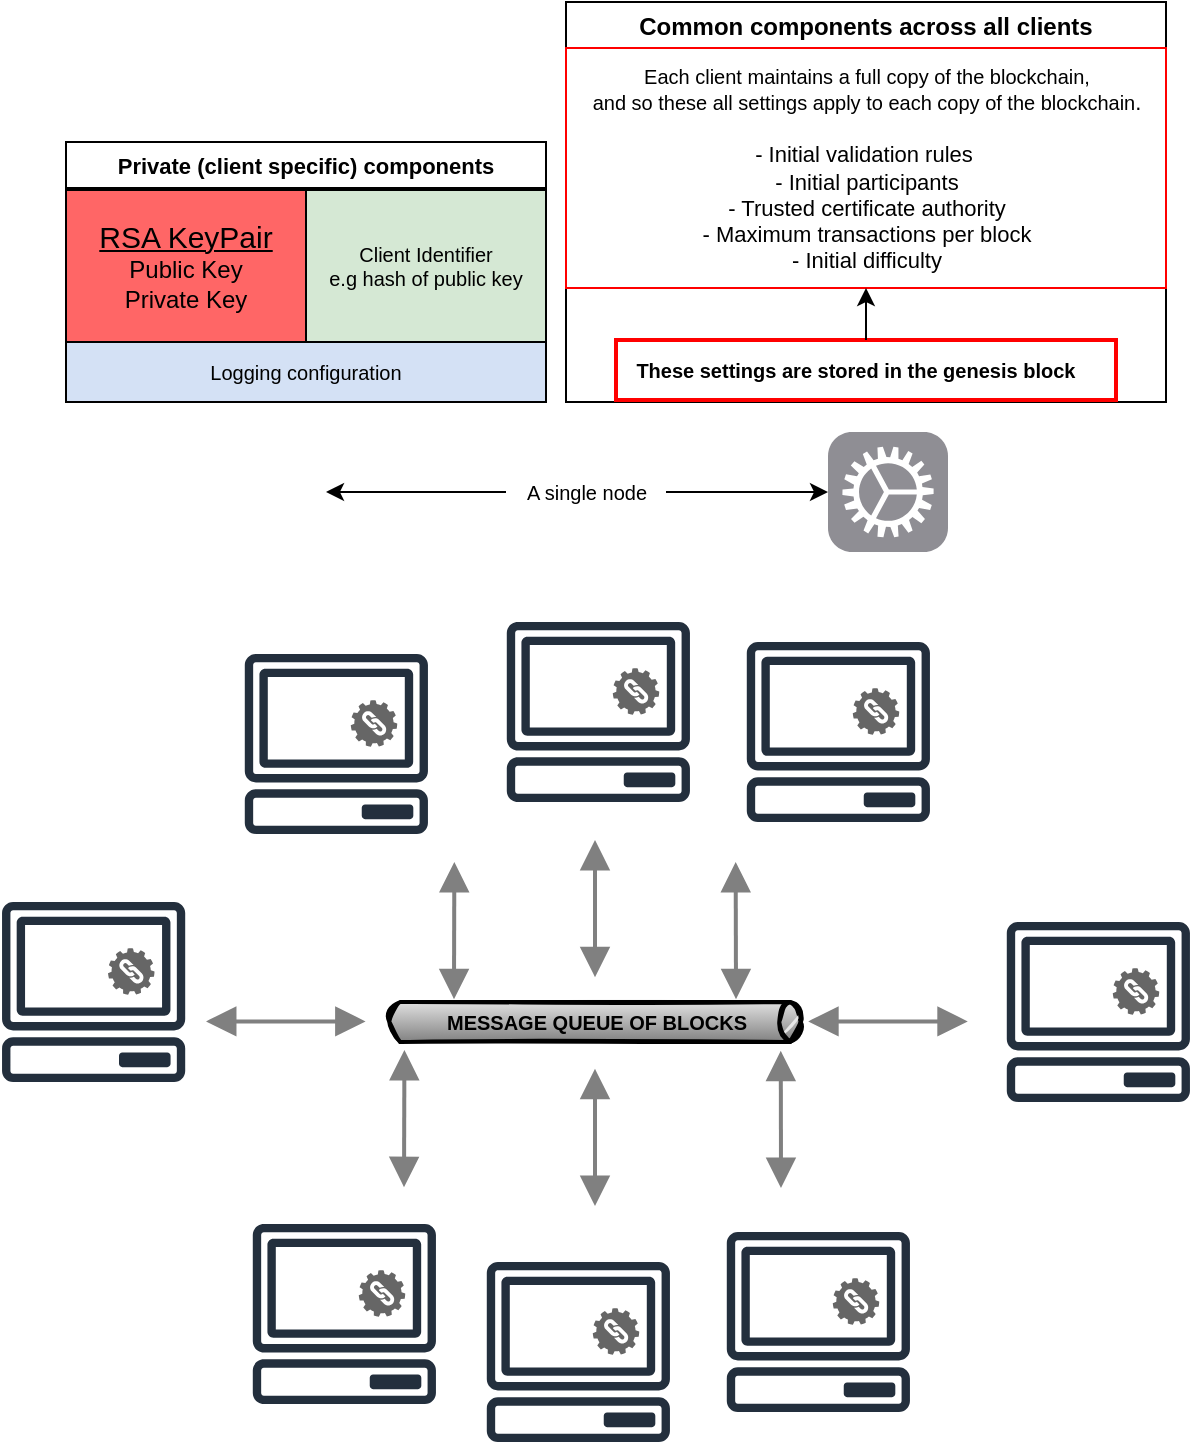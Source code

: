 <mxfile version="20.4.0" type="github" pages="2">
  <diagram id="JA0JSkUV2G3kcNLsSyt6" name="system-architecture">
    <mxGraphModel dx="695" dy="417" grid="1" gridSize="10" guides="1" tooltips="1" connect="1" arrows="1" fold="1" page="1" pageScale="1" pageWidth="827" pageHeight="1169" math="0" shadow="0">
      <root>
        <mxCell id="0" />
        <mxCell id="1" parent="0" />
        <mxCell id="eKoGlDHYbYCB5Y0y22-y-2" value="Private (client specific) components" style="swimlane;fontSize=11;" vertex="1" parent="1">
          <mxGeometry x="140" y="270" width="240" height="130" as="geometry" />
        </mxCell>
        <mxCell id="eKoGlDHYbYCB5Y0y22-y-6" value="&lt;u&gt;&lt;font style=&quot;font-size: 15px;&quot;&gt;RSA KeyPair&lt;/font&gt;&lt;/u&gt;&lt;br&gt;&lt;span style=&quot;background-color: initial;&quot;&gt;Public Key&lt;/span&gt;&lt;br&gt;&lt;span style=&quot;background-color: initial;&quot;&gt;Private Key&lt;/span&gt;" style="rounded=0;whiteSpace=wrap;html=1;labelBackgroundColor=none;fontColor=none;fillColor=#FF6666;" vertex="1" parent="eKoGlDHYbYCB5Y0y22-y-2">
          <mxGeometry y="24" width="120" height="76" as="geometry" />
        </mxCell>
        <mxCell id="eKoGlDHYbYCB5Y0y22-y-8" value="Client Identifier&lt;br&gt;e.g hash of public key" style="rounded=0;whiteSpace=wrap;html=1;labelBackgroundColor=none;fontSize=10;fontColor=none;fillColor=#D5E8D4;" vertex="1" parent="eKoGlDHYbYCB5Y0y22-y-2">
          <mxGeometry x="120" y="24" width="120" height="76" as="geometry" />
        </mxCell>
        <mxCell id="eKoGlDHYbYCB5Y0y22-y-9" value="Logging configuration" style="rounded=0;whiteSpace=wrap;html=1;labelBackgroundColor=none;fontSize=10;fontColor=none;fillColor=#D4E1F5;" vertex="1" parent="eKoGlDHYbYCB5Y0y22-y-2">
          <mxGeometry y="100" width="240" height="30" as="geometry" />
        </mxCell>
        <mxCell id="eKoGlDHYbYCB5Y0y22-y-3" value="Common components across all clients" style="swimlane;" vertex="1" parent="1">
          <mxGeometry x="390" y="200" width="300" height="200" as="geometry" />
        </mxCell>
        <mxCell id="eKoGlDHYbYCB5Y0y22-y-12" value="&lt;font style=&quot;font-size: 10px;&quot;&gt;Each client maintains a full copy of the blockchain,&lt;br&gt;and so these all settings apply to each copy of the blockchain&lt;/font&gt;.&lt;br&gt;&lt;br&gt;- Initial validation rules&amp;nbsp;&lt;br&gt;- Initial participants&lt;br&gt;- Trusted certificate authority&lt;br&gt;- Maximum transactions per block&lt;br&gt;- Initial difficulty" style="text;html=1;align=center;verticalAlign=middle;resizable=0;points=[];autosize=1;strokeColor=#FF0000;fillColor=none;fontSize=11;fontColor=none;" vertex="1" parent="eKoGlDHYbYCB5Y0y22-y-3">
          <mxGeometry y="23" width="300" height="120" as="geometry" />
        </mxCell>
        <mxCell id="eKoGlDHYbYCB5Y0y22-y-14" value="&lt;b&gt;These settings are stored in the genesis block&amp;nbsp; &amp;nbsp;&amp;nbsp;&lt;/b&gt;" style="text;html=1;align=center;verticalAlign=middle;resizable=0;points=[];autosize=1;strokeColor=#FF0000;fillColor=none;fontSize=10;fontColor=none;strokeWidth=2;" vertex="1" parent="eKoGlDHYbYCB5Y0y22-y-3">
          <mxGeometry x="25" y="169" width="250" height="30" as="geometry" />
        </mxCell>
        <mxCell id="eKoGlDHYbYCB5Y0y22-y-18" style="edgeStyle=orthogonalEdgeStyle;rounded=0;orthogonalLoop=1;jettySize=auto;html=1;fontSize=10;fontColor=none;" edge="1" parent="eKoGlDHYbYCB5Y0y22-y-3" source="eKoGlDHYbYCB5Y0y22-y-14" target="eKoGlDHYbYCB5Y0y22-y-12">
          <mxGeometry relative="1" as="geometry">
            <mxPoint x="149" y="150" as="targetPoint" />
          </mxGeometry>
        </mxCell>
        <mxCell id="eKoGlDHYbYCB5Y0y22-y-19" value="" style="shape=image;html=1;verticalAlign=top;verticalLabelPosition=bottom;labelBackgroundColor=#ffffff;imageAspect=0;aspect=fixed;image=https://cdn1.iconfinder.com/data/icons/nuvola2/48x48/actions/kgpg_key2.png;strokeColor=#FF0000;strokeWidth=2;fontSize=10;fontColor=none;fillColor=#D4E1F5;" vertex="1" parent="1">
          <mxGeometry x="200" y="410" width="70" height="70" as="geometry" />
        </mxCell>
        <mxCell id="eKoGlDHYbYCB5Y0y22-y-21" value="" style="html=1;strokeWidth=1;shadow=0;dashed=0;shape=mxgraph.ios7.misc.settings;fillColor=#8F8E94;strokeColor=none;buttonText=;strokeColor2=#222222;fontColor=#222222;fontSize=8;verticalLabelPosition=bottom;verticalAlign=top;align=center;sketch=0;labelBackgroundColor=none;" vertex="1" parent="1">
          <mxGeometry x="521" y="415" width="60" height="60" as="geometry" />
        </mxCell>
        <mxCell id="eKoGlDHYbYCB5Y0y22-y-23" style="edgeStyle=orthogonalEdgeStyle;rounded=0;orthogonalLoop=1;jettySize=auto;html=1;fontSize=10;fontColor=none;" edge="1" parent="1" source="eKoGlDHYbYCB5Y0y22-y-22" target="eKoGlDHYbYCB5Y0y22-y-21">
          <mxGeometry relative="1" as="geometry" />
        </mxCell>
        <mxCell id="eKoGlDHYbYCB5Y0y22-y-24" style="edgeStyle=orthogonalEdgeStyle;rounded=0;orthogonalLoop=1;jettySize=auto;html=1;fontSize=10;fontColor=none;" edge="1" parent="1" source="eKoGlDHYbYCB5Y0y22-y-22" target="eKoGlDHYbYCB5Y0y22-y-19">
          <mxGeometry relative="1" as="geometry" />
        </mxCell>
        <mxCell id="eKoGlDHYbYCB5Y0y22-y-22" value="A single node" style="text;html=1;align=center;verticalAlign=middle;resizable=0;points=[];autosize=1;strokeColor=none;fillColor=none;fontSize=10;fontColor=none;" vertex="1" parent="1">
          <mxGeometry x="360" y="430" width="80" height="30" as="geometry" />
        </mxCell>
        <mxCell id="eKoGlDHYbYCB5Y0y22-y-54" value="" style="group" vertex="1" connectable="0" parent="1">
          <mxGeometry x="107.63" y="650" width="141.37" height="90" as="geometry" />
        </mxCell>
        <mxCell id="UwQpxmhOzIY9Mlk1DZ25-2" value="" style="group" vertex="1" connectable="0" parent="eKoGlDHYbYCB5Y0y22-y-54">
          <mxGeometry width="92.368" height="90" as="geometry" />
        </mxCell>
        <mxCell id="eKoGlDHYbYCB5Y0y22-y-55" value="" style="sketch=0;outlineConnect=0;fontColor=#232F3E;gradientColor=none;fillColor=#232F3D;strokeColor=none;dashed=0;verticalLabelPosition=bottom;verticalAlign=top;align=center;html=1;fontSize=12;fontStyle=0;aspect=fixed;pointerEvents=1;shape=mxgraph.aws4.client;labelBackgroundColor=none;strokeWidth=2;" vertex="1" parent="UwQpxmhOzIY9Mlk1DZ25-2">
          <mxGeometry width="92.368" height="90" as="geometry" />
        </mxCell>
        <mxCell id="eKoGlDHYbYCB5Y0y22-y-56" value="" style="shape=image;html=1;verticalAlign=top;verticalLabelPosition=bottom;labelBackgroundColor=#ffffff;imageAspect=0;aspect=fixed;image=https://cdn1.iconfinder.com/data/icons/nuvola2/48x48/actions/kgpg_key2.png;strokeColor=#FF0000;strokeWidth=2;fontSize=10;fontColor=none;fillColor=#D4E1F5;" vertex="1" parent="UwQpxmhOzIY9Mlk1DZ25-2">
          <mxGeometry x="15.188" y="19.688" width="28.125" height="28.125" as="geometry" />
        </mxCell>
        <mxCell id="UwQpxmhOzIY9Mlk1DZ25-1" value="" style="sketch=0;html=1;aspect=fixed;strokeColor=none;shadow=0;align=center;verticalAlign=top;fillColor=#666666;shape=mxgraph.gcp2.gear_chain;rounded=1;glass=0;labelBackgroundColor=none;strokeWidth=1;fontSize=17;fontColor=#333333;" vertex="1" parent="UwQpxmhOzIY9Mlk1DZ25-2">
          <mxGeometry x="53.37" y="23.13" width="23.25" height="23.25" as="geometry" />
        </mxCell>
        <mxCell id="eKoGlDHYbYCB5Y0y22-y-82" value="" style="group" vertex="1" connectable="0" parent="1">
          <mxGeometry x="299" y="630" width="211" height="160" as="geometry" />
        </mxCell>
        <mxCell id="eKoGlDHYbYCB5Y0y22-y-77" value="&lt;b&gt;&lt;font style=&quot;font-size: 10px;&quot;&gt;MESSAGE QUEUE OF BLOCKS&lt;/font&gt;&lt;/b&gt;" style="strokeWidth=2;strokeColor=#000000;dashed=0;align=center;html=1;fontSize=8;shape=mxgraph.eip.messageChannel;labelBackgroundColor=none;sketch=1;fontColor=none;fillColor=#D4E1F5;" vertex="1" parent="eKoGlDHYbYCB5Y0y22-y-82">
          <mxGeometry y="68.571" width="211" height="22.857" as="geometry" />
        </mxCell>
        <mxCell id="eKoGlDHYbYCB5Y0y22-y-78" value="" style="edgeStyle=elbowEdgeStyle;strokeWidth=2;rounded=0;endArrow=block;startArrow=block;startSize=10;endSize=10;dashed=0;html=1;strokeColor=#808080;fontSize=10;fontColor=none;" edge="1" parent="eKoGlDHYbYCB5Y0y22-y-82">
          <mxGeometry relative="1" as="geometry">
            <mxPoint x="105.5" y="172" as="sourcePoint" />
            <mxPoint x="105.625" y="103.429" as="targetPoint" />
          </mxGeometry>
        </mxCell>
        <mxCell id="eKoGlDHYbYCB5Y0y22-y-79" value="" style="edgeStyle=elbowEdgeStyle;strokeWidth=2;rounded=0;endArrow=block;startArrow=block;startSize=10;endSize=10;dashed=0;html=1;strokeColor=#808080;fontSize=10;fontColor=none;" edge="1" target="eKoGlDHYbYCB5Y0y22-y-77" parent="eKoGlDHYbYCB5Y0y22-y-82">
          <mxGeometry relative="1" as="geometry">
            <mxPoint x="35.167" as="sourcePoint" />
          </mxGeometry>
        </mxCell>
        <mxCell id="eKoGlDHYbYCB5Y0y22-y-80" value="" style="edgeStyle=elbowEdgeStyle;strokeWidth=2;rounded=0;endArrow=block;startArrow=block;startSize=10;endSize=10;dashed=0;html=1;strokeColor=#808080;fontSize=10;fontColor=none;" edge="1" parent="eKoGlDHYbYCB5Y0y22-y-82">
          <mxGeometry relative="1" as="geometry">
            <mxPoint x="105.5" y="-11" as="sourcePoint" />
            <mxPoint x="105.625" y="57.571" as="targetPoint" />
          </mxGeometry>
        </mxCell>
        <mxCell id="eKoGlDHYbYCB5Y0y22-y-81" value="" style="edgeStyle=elbowEdgeStyle;strokeWidth=2;rounded=0;endArrow=block;startArrow=block;startSize=10;endSize=10;dashed=0;html=1;strokeColor=#808080;fontSize=10;fontColor=none;" edge="1" target="eKoGlDHYbYCB5Y0y22-y-77" parent="eKoGlDHYbYCB5Y0y22-y-82">
          <mxGeometry relative="1" as="geometry">
            <mxPoint x="175.833" as="sourcePoint" />
          </mxGeometry>
        </mxCell>
        <mxCell id="eKoGlDHYbYCB5Y0y22-y-84" value="" style="edgeStyle=elbowEdgeStyle;strokeWidth=2;rounded=0;endArrow=block;startArrow=block;startSize=10;endSize=10;dashed=0;html=1;strokeColor=#808080;fontSize=10;fontColor=none;" edge="1" parent="eKoGlDHYbYCB5Y0y22-y-82">
          <mxGeometry relative="1" as="geometry">
            <mxPoint x="198.393" y="94.43" as="sourcePoint" />
            <mxPoint x="198.185" y="163.001" as="targetPoint" />
          </mxGeometry>
        </mxCell>
        <mxCell id="eKoGlDHYbYCB5Y0y22-y-86" value="" style="edgeStyle=elbowEdgeStyle;strokeWidth=2;rounded=0;endArrow=block;startArrow=block;startSize=10;endSize=10;dashed=0;html=1;strokeColor=#808080;fontSize=10;fontColor=none;" edge="1" parent="eKoGlDHYbYCB5Y0y22-y-82">
          <mxGeometry relative="1" as="geometry">
            <mxPoint x="10.213" y="94" as="sourcePoint" />
            <mxPoint x="10.005" y="162.571" as="targetPoint" />
          </mxGeometry>
        </mxCell>
        <mxCell id="eKoGlDHYbYCB5Y0y22-y-87" value="" style="edgeStyle=elbowEdgeStyle;strokeWidth=2;rounded=0;endArrow=block;startArrow=block;startSize=10;endSize=10;dashed=0;html=1;strokeColor=#808080;fontSize=10;fontColor=none;" edge="1" parent="1">
          <mxGeometry relative="1" as="geometry">
            <mxPoint x="511.103" y="709.69" as="sourcePoint" />
            <mxPoint x="590.89" y="709.69" as="targetPoint" />
          </mxGeometry>
        </mxCell>
        <mxCell id="eKoGlDHYbYCB5Y0y22-y-88" value="" style="edgeStyle=elbowEdgeStyle;strokeWidth=2;rounded=0;endArrow=block;startArrow=block;startSize=10;endSize=10;dashed=0;html=1;strokeColor=#808080;fontSize=10;fontColor=none;" edge="1" parent="1">
          <mxGeometry relative="1" as="geometry">
            <mxPoint x="210.003" y="709.69" as="sourcePoint" />
            <mxPoint x="289.79" y="709.69" as="targetPoint" />
          </mxGeometry>
        </mxCell>
        <mxCell id="UwQpxmhOzIY9Mlk1DZ25-3" value="" style="group" vertex="1" connectable="0" parent="1">
          <mxGeometry x="229" y="526" width="92.368" height="90" as="geometry" />
        </mxCell>
        <mxCell id="UwQpxmhOzIY9Mlk1DZ25-4" value="" style="sketch=0;outlineConnect=0;fontColor=#232F3E;gradientColor=none;fillColor=#232F3D;strokeColor=none;dashed=0;verticalLabelPosition=bottom;verticalAlign=top;align=center;html=1;fontSize=12;fontStyle=0;aspect=fixed;pointerEvents=1;shape=mxgraph.aws4.client;labelBackgroundColor=none;strokeWidth=2;" vertex="1" parent="UwQpxmhOzIY9Mlk1DZ25-3">
          <mxGeometry width="92.368" height="90" as="geometry" />
        </mxCell>
        <mxCell id="UwQpxmhOzIY9Mlk1DZ25-5" value="" style="shape=image;html=1;verticalAlign=top;verticalLabelPosition=bottom;labelBackgroundColor=#ffffff;imageAspect=0;aspect=fixed;image=https://cdn1.iconfinder.com/data/icons/nuvola2/48x48/actions/kgpg_key2.png;strokeColor=#FF0000;strokeWidth=2;fontSize=10;fontColor=none;fillColor=#D4E1F5;" vertex="1" parent="UwQpxmhOzIY9Mlk1DZ25-3">
          <mxGeometry x="15.188" y="19.688" width="28.125" height="28.125" as="geometry" />
        </mxCell>
        <mxCell id="UwQpxmhOzIY9Mlk1DZ25-6" value="" style="sketch=0;html=1;aspect=fixed;strokeColor=none;shadow=0;align=center;verticalAlign=top;fillColor=#666666;shape=mxgraph.gcp2.gear_chain;rounded=1;glass=0;labelBackgroundColor=none;strokeWidth=1;fontSize=17;fontColor=#333333;" vertex="1" parent="UwQpxmhOzIY9Mlk1DZ25-3">
          <mxGeometry x="53.37" y="23.13" width="23.25" height="23.25" as="geometry" />
        </mxCell>
        <mxCell id="UwQpxmhOzIY9Mlk1DZ25-8" value="" style="group" vertex="1" connectable="0" parent="1">
          <mxGeometry x="360" y="510" width="92.368" height="90" as="geometry" />
        </mxCell>
        <mxCell id="UwQpxmhOzIY9Mlk1DZ25-9" value="" style="sketch=0;outlineConnect=0;fontColor=#232F3E;gradientColor=none;fillColor=#232F3D;strokeColor=none;dashed=0;verticalLabelPosition=bottom;verticalAlign=top;align=center;html=1;fontSize=12;fontStyle=0;aspect=fixed;pointerEvents=1;shape=mxgraph.aws4.client;labelBackgroundColor=none;strokeWidth=2;" vertex="1" parent="UwQpxmhOzIY9Mlk1DZ25-8">
          <mxGeometry width="92.368" height="90" as="geometry" />
        </mxCell>
        <mxCell id="UwQpxmhOzIY9Mlk1DZ25-10" value="" style="shape=image;html=1;verticalAlign=top;verticalLabelPosition=bottom;labelBackgroundColor=#ffffff;imageAspect=0;aspect=fixed;image=https://cdn1.iconfinder.com/data/icons/nuvola2/48x48/actions/kgpg_key2.png;strokeColor=#FF0000;strokeWidth=2;fontSize=10;fontColor=none;fillColor=#D4E1F5;" vertex="1" parent="UwQpxmhOzIY9Mlk1DZ25-8">
          <mxGeometry x="15.188" y="19.688" width="28.125" height="28.125" as="geometry" />
        </mxCell>
        <mxCell id="UwQpxmhOzIY9Mlk1DZ25-11" value="" style="sketch=0;html=1;aspect=fixed;strokeColor=none;shadow=0;align=center;verticalAlign=top;fillColor=#666666;shape=mxgraph.gcp2.gear_chain;rounded=1;glass=0;labelBackgroundColor=none;strokeWidth=1;fontSize=17;fontColor=#333333;" vertex="1" parent="UwQpxmhOzIY9Mlk1DZ25-8">
          <mxGeometry x="53.37" y="23.13" width="23.25" height="23.25" as="geometry" />
        </mxCell>
        <mxCell id="UwQpxmhOzIY9Mlk1DZ25-12" value="" style="group" vertex="1" connectable="0" parent="1">
          <mxGeometry x="480" y="520" width="92.368" height="90" as="geometry" />
        </mxCell>
        <mxCell id="UwQpxmhOzIY9Mlk1DZ25-13" value="" style="sketch=0;outlineConnect=0;fontColor=#232F3E;gradientColor=none;fillColor=#232F3D;strokeColor=none;dashed=0;verticalLabelPosition=bottom;verticalAlign=top;align=center;html=1;fontSize=12;fontStyle=0;aspect=fixed;pointerEvents=1;shape=mxgraph.aws4.client;labelBackgroundColor=none;strokeWidth=2;" vertex="1" parent="UwQpxmhOzIY9Mlk1DZ25-12">
          <mxGeometry width="92.368" height="90" as="geometry" />
        </mxCell>
        <mxCell id="UwQpxmhOzIY9Mlk1DZ25-14" value="" style="shape=image;html=1;verticalAlign=top;verticalLabelPosition=bottom;labelBackgroundColor=#ffffff;imageAspect=0;aspect=fixed;image=https://cdn1.iconfinder.com/data/icons/nuvola2/48x48/actions/kgpg_key2.png;strokeColor=#FF0000;strokeWidth=2;fontSize=10;fontColor=none;fillColor=#D4E1F5;" vertex="1" parent="UwQpxmhOzIY9Mlk1DZ25-12">
          <mxGeometry x="15.188" y="19.688" width="28.125" height="28.125" as="geometry" />
        </mxCell>
        <mxCell id="UwQpxmhOzIY9Mlk1DZ25-15" value="" style="sketch=0;html=1;aspect=fixed;strokeColor=none;shadow=0;align=center;verticalAlign=top;fillColor=#666666;shape=mxgraph.gcp2.gear_chain;rounded=1;glass=0;labelBackgroundColor=none;strokeWidth=1;fontSize=17;fontColor=#333333;" vertex="1" parent="UwQpxmhOzIY9Mlk1DZ25-12">
          <mxGeometry x="53.37" y="23.13" width="23.25" height="23.25" as="geometry" />
        </mxCell>
        <mxCell id="UwQpxmhOzIY9Mlk1DZ25-16" value="" style="group" vertex="1" connectable="0" parent="1">
          <mxGeometry x="610" y="660" width="92.368" height="90" as="geometry" />
        </mxCell>
        <mxCell id="UwQpxmhOzIY9Mlk1DZ25-17" value="" style="sketch=0;outlineConnect=0;fontColor=#232F3E;gradientColor=none;fillColor=#232F3D;strokeColor=none;dashed=0;verticalLabelPosition=bottom;verticalAlign=top;align=center;html=1;fontSize=12;fontStyle=0;aspect=fixed;pointerEvents=1;shape=mxgraph.aws4.client;labelBackgroundColor=none;strokeWidth=2;" vertex="1" parent="UwQpxmhOzIY9Mlk1DZ25-16">
          <mxGeometry width="92.368" height="90" as="geometry" />
        </mxCell>
        <mxCell id="UwQpxmhOzIY9Mlk1DZ25-18" value="" style="shape=image;html=1;verticalAlign=top;verticalLabelPosition=bottom;labelBackgroundColor=#ffffff;imageAspect=0;aspect=fixed;image=https://cdn1.iconfinder.com/data/icons/nuvola2/48x48/actions/kgpg_key2.png;strokeColor=#FF0000;strokeWidth=2;fontSize=10;fontColor=none;fillColor=#D4E1F5;" vertex="1" parent="UwQpxmhOzIY9Mlk1DZ25-16">
          <mxGeometry x="15.188" y="19.688" width="28.125" height="28.125" as="geometry" />
        </mxCell>
        <mxCell id="UwQpxmhOzIY9Mlk1DZ25-19" value="" style="sketch=0;html=1;aspect=fixed;strokeColor=none;shadow=0;align=center;verticalAlign=top;fillColor=#666666;shape=mxgraph.gcp2.gear_chain;rounded=1;glass=0;labelBackgroundColor=none;strokeWidth=1;fontSize=17;fontColor=#333333;" vertex="1" parent="UwQpxmhOzIY9Mlk1DZ25-16">
          <mxGeometry x="53.37" y="23.13" width="23.25" height="23.25" as="geometry" />
        </mxCell>
        <mxCell id="UwQpxmhOzIY9Mlk1DZ25-20" value="" style="group" vertex="1" connectable="0" parent="1">
          <mxGeometry x="470" y="815" width="92.368" height="90" as="geometry" />
        </mxCell>
        <mxCell id="UwQpxmhOzIY9Mlk1DZ25-21" value="" style="sketch=0;outlineConnect=0;fontColor=#232F3E;gradientColor=none;fillColor=#232F3D;strokeColor=none;dashed=0;verticalLabelPosition=bottom;verticalAlign=top;align=center;html=1;fontSize=12;fontStyle=0;aspect=fixed;pointerEvents=1;shape=mxgraph.aws4.client;labelBackgroundColor=none;strokeWidth=2;" vertex="1" parent="UwQpxmhOzIY9Mlk1DZ25-20">
          <mxGeometry width="92.368" height="90" as="geometry" />
        </mxCell>
        <mxCell id="UwQpxmhOzIY9Mlk1DZ25-22" value="" style="shape=image;html=1;verticalAlign=top;verticalLabelPosition=bottom;labelBackgroundColor=#ffffff;imageAspect=0;aspect=fixed;image=https://cdn1.iconfinder.com/data/icons/nuvola2/48x48/actions/kgpg_key2.png;strokeColor=#FF0000;strokeWidth=2;fontSize=10;fontColor=none;fillColor=#D4E1F5;" vertex="1" parent="UwQpxmhOzIY9Mlk1DZ25-20">
          <mxGeometry x="15.188" y="19.688" width="28.125" height="28.125" as="geometry" />
        </mxCell>
        <mxCell id="UwQpxmhOzIY9Mlk1DZ25-23" value="" style="sketch=0;html=1;aspect=fixed;strokeColor=none;shadow=0;align=center;verticalAlign=top;fillColor=#666666;shape=mxgraph.gcp2.gear_chain;rounded=1;glass=0;labelBackgroundColor=none;strokeWidth=1;fontSize=17;fontColor=#333333;" vertex="1" parent="UwQpxmhOzIY9Mlk1DZ25-20">
          <mxGeometry x="53.37" y="23.13" width="23.25" height="23.25" as="geometry" />
        </mxCell>
        <mxCell id="UwQpxmhOzIY9Mlk1DZ25-24" value="" style="group" vertex="1" connectable="0" parent="1">
          <mxGeometry x="350" y="830" width="92.368" height="90" as="geometry" />
        </mxCell>
        <mxCell id="UwQpxmhOzIY9Mlk1DZ25-25" value="" style="sketch=0;outlineConnect=0;fontColor=#232F3E;gradientColor=none;fillColor=#232F3D;strokeColor=none;dashed=0;verticalLabelPosition=bottom;verticalAlign=top;align=center;html=1;fontSize=12;fontStyle=0;aspect=fixed;pointerEvents=1;shape=mxgraph.aws4.client;labelBackgroundColor=none;strokeWidth=2;" vertex="1" parent="UwQpxmhOzIY9Mlk1DZ25-24">
          <mxGeometry width="92.368" height="90" as="geometry" />
        </mxCell>
        <mxCell id="UwQpxmhOzIY9Mlk1DZ25-26" value="" style="shape=image;html=1;verticalAlign=top;verticalLabelPosition=bottom;labelBackgroundColor=#ffffff;imageAspect=0;aspect=fixed;image=https://cdn1.iconfinder.com/data/icons/nuvola2/48x48/actions/kgpg_key2.png;strokeColor=#FF0000;strokeWidth=2;fontSize=10;fontColor=none;fillColor=#D4E1F5;" vertex="1" parent="UwQpxmhOzIY9Mlk1DZ25-24">
          <mxGeometry x="15.188" y="19.688" width="28.125" height="28.125" as="geometry" />
        </mxCell>
        <mxCell id="UwQpxmhOzIY9Mlk1DZ25-27" value="" style="sketch=0;html=1;aspect=fixed;strokeColor=none;shadow=0;align=center;verticalAlign=top;fillColor=#666666;shape=mxgraph.gcp2.gear_chain;rounded=1;glass=0;labelBackgroundColor=none;strokeWidth=1;fontSize=17;fontColor=#333333;" vertex="1" parent="UwQpxmhOzIY9Mlk1DZ25-24">
          <mxGeometry x="53.37" y="23.13" width="23.25" height="23.25" as="geometry" />
        </mxCell>
        <mxCell id="UwQpxmhOzIY9Mlk1DZ25-28" value="" style="group" vertex="1" connectable="0" parent="1">
          <mxGeometry x="233" y="811" width="92.368" height="90" as="geometry" />
        </mxCell>
        <mxCell id="UwQpxmhOzIY9Mlk1DZ25-29" value="" style="sketch=0;outlineConnect=0;fontColor=#232F3E;gradientColor=none;fillColor=#232F3D;strokeColor=none;dashed=0;verticalLabelPosition=bottom;verticalAlign=top;align=center;html=1;fontSize=12;fontStyle=0;aspect=fixed;pointerEvents=1;shape=mxgraph.aws4.client;labelBackgroundColor=none;strokeWidth=2;" vertex="1" parent="UwQpxmhOzIY9Mlk1DZ25-28">
          <mxGeometry width="92.368" height="90" as="geometry" />
        </mxCell>
        <mxCell id="UwQpxmhOzIY9Mlk1DZ25-30" value="" style="shape=image;html=1;verticalAlign=top;verticalLabelPosition=bottom;labelBackgroundColor=#ffffff;imageAspect=0;aspect=fixed;image=https://cdn1.iconfinder.com/data/icons/nuvola2/48x48/actions/kgpg_key2.png;strokeColor=#FF0000;strokeWidth=2;fontSize=10;fontColor=none;fillColor=#D4E1F5;" vertex="1" parent="UwQpxmhOzIY9Mlk1DZ25-28">
          <mxGeometry x="15.188" y="19.688" width="28.125" height="28.125" as="geometry" />
        </mxCell>
        <mxCell id="UwQpxmhOzIY9Mlk1DZ25-31" value="" style="sketch=0;html=1;aspect=fixed;strokeColor=none;shadow=0;align=center;verticalAlign=top;fillColor=#666666;shape=mxgraph.gcp2.gear_chain;rounded=1;glass=0;labelBackgroundColor=none;strokeWidth=1;fontSize=17;fontColor=#333333;" vertex="1" parent="UwQpxmhOzIY9Mlk1DZ25-28">
          <mxGeometry x="53.37" y="23.13" width="23.25" height="23.25" as="geometry" />
        </mxCell>
      </root>
    </mxGraphModel>
  </diagram>
  <diagram id="CbjKC5ha4FZ0nS3qWOQn" name="blockchain">
    <mxGraphModel dx="1042" dy="-544" grid="1" gridSize="10" guides="1" tooltips="1" connect="1" arrows="1" fold="1" page="1" pageScale="1" pageWidth="827" pageHeight="1169" math="0" shadow="0">
      <root>
        <mxCell id="0" />
        <mxCell id="1" parent="0" />
        <mxCell id="1WD7pxm02UZVu_OY_qOy-1" style="edgeStyle=orthogonalEdgeStyle;rounded=0;orthogonalLoop=1;jettySize=auto;html=1;entryX=0.5;entryY=1;entryDx=0;entryDy=0;fontSize=10;fontColor=none;endArrow=block;endFill=1;startSize=6;endSize=6;strokeWidth=2;" edge="1" parent="1" source="1WD7pxm02UZVu_OY_qOy-2" target="1WD7pxm02UZVu_OY_qOy-4">
          <mxGeometry relative="1" as="geometry" />
        </mxCell>
        <mxCell id="1WD7pxm02UZVu_OY_qOy-2" value="" style="html=1;strokeWidth=1;shadow=0;dashed=0;shape=mxgraph.ios7.misc.settings;fillColor=#8F8E94;strokeColor=none;buttonText=;strokeColor2=#222222;fontColor=#222222;fontSize=8;verticalLabelPosition=bottom;verticalAlign=top;align=center;sketch=0;labelBackgroundColor=none;" vertex="1" parent="1">
          <mxGeometry x="320" y="1628" width="110" height="100" as="geometry" />
        </mxCell>
        <mxCell id="1WD7pxm02UZVu_OY_qOy-3" style="edgeStyle=orthogonalEdgeStyle;rounded=0;orthogonalLoop=1;jettySize=auto;html=1;entryX=0.5;entryY=1;entryDx=0;entryDy=0;fontSize=10;fontColor=none;endArrow=block;endFill=1;startSize=6;endSize=6;strokeWidth=2;" edge="1" parent="1" source="1WD7pxm02UZVu_OY_qOy-4" target="1WD7pxm02UZVu_OY_qOy-7">
          <mxGeometry relative="1" as="geometry" />
        </mxCell>
        <mxCell id="6Ju3QXEF31ZGPgdTNR2X-20" style="edgeStyle=orthogonalEdgeStyle;curved=1;rounded=0;orthogonalLoop=1;jettySize=auto;html=1;entryX=0;entryY=0.5;entryDx=0;entryDy=0;strokeColor=#333333;strokeWidth=1;fontSize=13;fontColor=none;endArrow=block;endFill=1;startSize=6;endSize=6;" edge="1" parent="1" source="1WD7pxm02UZVu_OY_qOy-4" target="6Ju3QXEF31ZGPgdTNR2X-11">
          <mxGeometry relative="1" as="geometry" />
        </mxCell>
        <mxCell id="1WD7pxm02UZVu_OY_qOy-4" value="" style="rounded=0;whiteSpace=wrap;html=1;shadow=0;glass=0;labelBackgroundColor=none;sketch=1;strokeColor=#666666;strokeWidth=2;fontSize=10;fontColor=none;fillColor=#D4E1F5;" vertex="1" parent="1">
          <mxGeometry x="326" y="1509" width="98" height="90" as="geometry" />
        </mxCell>
        <mxCell id="1WD7pxm02UZVu_OY_qOy-5" value="Block Data (E.G legal contract)" style="rounded=0;whiteSpace=wrap;html=1;shadow=0;glass=0;labelBackgroundColor=none;sketch=1;strokeColor=#000000;strokeWidth=1;fontSize=10;fontColor=none;fillColor=none;" vertex="1" parent="1">
          <mxGeometry x="333.5" y="1546" width="83" height="50" as="geometry" />
        </mxCell>
        <mxCell id="1WD7pxm02UZVu_OY_qOy-6" value="&lt;b&gt;Block Header&lt;/b&gt;" style="rounded=0;whiteSpace=wrap;html=1;shadow=0;glass=0;labelBackgroundColor=none;sketch=1;strokeColor=#009900;strokeWidth=1;fontSize=10;fontColor=none;fillColor=none;" vertex="1" parent="1">
          <mxGeometry x="331.91" y="1516" width="87.09" height="23" as="geometry" />
        </mxCell>
        <mxCell id="6Ju3QXEF31ZGPgdTNR2X-8" style="edgeStyle=orthogonalEdgeStyle;rounded=0;orthogonalLoop=1;jettySize=auto;html=1;entryX=0.5;entryY=1;entryDx=0;entryDy=0;fontSize=8;fontColor=none;endArrow=block;endFill=1;startSize=6;endSize=6;strokeWidth=2;" edge="1" parent="1" source="1WD7pxm02UZVu_OY_qOy-7" target="6Ju3QXEF31ZGPgdTNR2X-5">
          <mxGeometry relative="1" as="geometry" />
        </mxCell>
        <mxCell id="6Ju3QXEF31ZGPgdTNR2X-22" style="edgeStyle=orthogonalEdgeStyle;curved=1;rounded=0;orthogonalLoop=1;jettySize=auto;html=1;entryX=0;entryY=0.25;entryDx=0;entryDy=0;strokeColor=#333333;strokeWidth=1;fontSize=13;fontColor=none;endArrow=block;endFill=1;startSize=6;endSize=6;" edge="1" parent="1" source="1WD7pxm02UZVu_OY_qOy-7" target="6Ju3QXEF31ZGPgdTNR2X-11">
          <mxGeometry relative="1" as="geometry" />
        </mxCell>
        <mxCell id="1WD7pxm02UZVu_OY_qOy-7" value="" style="rounded=0;whiteSpace=wrap;html=1;shadow=0;glass=0;labelBackgroundColor=none;sketch=1;strokeColor=#666666;strokeWidth=2;fontSize=10;fontColor=none;fillColor=#D4E1F5;" vertex="1" parent="1">
          <mxGeometry x="326" y="1396" width="98" height="90" as="geometry" />
        </mxCell>
        <mxCell id="1WD7pxm02UZVu_OY_qOy-8" value="&lt;font style=&quot;font-size: 8px;&quot;&gt;Block Data (E.G legal contract or a signature for a previous contract)&lt;/font&gt;" style="rounded=0;whiteSpace=wrap;html=1;shadow=0;glass=0;labelBackgroundColor=none;sketch=1;strokeColor=#000000;strokeWidth=1;fontSize=10;fontColor=none;fillColor=none;" vertex="1" parent="1">
          <mxGeometry x="333.5" y="1433" width="83" height="50" as="geometry" />
        </mxCell>
        <mxCell id="1WD7pxm02UZVu_OY_qOy-9" value="&lt;b&gt;Block Header&lt;/b&gt;" style="rounded=0;whiteSpace=wrap;html=1;shadow=0;glass=0;labelBackgroundColor=none;sketch=1;strokeColor=#009900;strokeWidth=1;fontSize=10;fontColor=none;fillColor=none;" vertex="1" parent="1">
          <mxGeometry x="331.91" y="1403" width="87.09" height="23" as="geometry" />
        </mxCell>
        <mxCell id="6Ju3QXEF31ZGPgdTNR2X-9" style="edgeStyle=orthogonalEdgeStyle;rounded=0;orthogonalLoop=1;jettySize=auto;html=1;fontSize=8;fontColor=none;endArrow=block;endFill=1;startSize=6;endSize=6;strokeWidth=3;" edge="1" parent="1" source="6Ju3QXEF31ZGPgdTNR2X-4">
          <mxGeometry relative="1" as="geometry">
            <mxPoint x="375" y="1220" as="targetPoint" />
          </mxGeometry>
        </mxCell>
        <mxCell id="6Ju3QXEF31ZGPgdTNR2X-23" style="edgeStyle=orthogonalEdgeStyle;curved=1;rounded=0;orthogonalLoop=1;jettySize=auto;html=1;entryX=0;entryY=0.117;entryDx=0;entryDy=0;entryPerimeter=0;strokeColor=#333333;strokeWidth=1;fontSize=13;fontColor=none;endArrow=block;endFill=1;startSize=6;endSize=6;" edge="1" parent="1" source="6Ju3QXEF31ZGPgdTNR2X-4" target="6Ju3QXEF31ZGPgdTNR2X-11">
          <mxGeometry relative="1" as="geometry" />
        </mxCell>
        <mxCell id="6Ju3QXEF31ZGPgdTNR2X-4" value="" style="rounded=0;whiteSpace=wrap;html=1;shadow=0;glass=0;labelBackgroundColor=none;sketch=1;strokeColor=#666666;strokeWidth=2;fontSize=10;fontColor=none;fillColor=#D4E1F5;" vertex="1" parent="1">
          <mxGeometry x="326" y="1280" width="98" height="90" as="geometry" />
        </mxCell>
        <mxCell id="6Ju3QXEF31ZGPgdTNR2X-5" value="&lt;font style=&quot;font-size: 8px;&quot;&gt;Block Data (E.G legal contract or a signature for a previous contract)&lt;/font&gt;" style="rounded=0;whiteSpace=wrap;html=1;shadow=0;glass=0;labelBackgroundColor=none;sketch=1;strokeColor=#000000;strokeWidth=1;fontSize=10;fontColor=none;fillColor=none;" vertex="1" parent="1">
          <mxGeometry x="333.5" y="1317" width="83" height="50" as="geometry" />
        </mxCell>
        <mxCell id="6Ju3QXEF31ZGPgdTNR2X-6" value="&lt;b&gt;Block Header&lt;/b&gt;" style="rounded=0;whiteSpace=wrap;html=1;shadow=0;glass=0;labelBackgroundColor=none;sketch=1;strokeColor=#009900;strokeWidth=1;fontSize=10;fontColor=none;fillColor=none;" vertex="1" parent="1">
          <mxGeometry x="331.91" y="1287" width="87.09" height="23" as="geometry" />
        </mxCell>
        <mxCell id="6Ju3QXEF31ZGPgdTNR2X-10" value="&lt;font style=&quot;font-size: 21px;&quot;&gt;And so on.....&lt;/font&gt;" style="text;html=1;align=center;verticalAlign=middle;resizable=0;points=[];autosize=1;strokeColor=none;fillColor=none;fontSize=8;fontColor=none;" vertex="1" parent="1">
          <mxGeometry x="304" y="1186" width="150" height="40" as="geometry" />
        </mxCell>
        <mxCell id="6Ju3QXEF31ZGPgdTNR2X-11" value="&lt;font style=&quot;font-size: 13px;&quot;&gt;Each block (including the genesis block) must be cryptographically signed (i.e with a participants private key) by enough participants so that the block is &#39;valid&#39; according to the validation rules described in the initial configuration of the genesis block. A block can only be added to the blockchain if it is valid&lt;/font&gt;" style="text;html=1;strokeColor=none;fillColor=none;align=center;verticalAlign=middle;whiteSpace=wrap;rounded=0;shadow=0;glass=0;labelBackgroundColor=none;sketch=1;strokeWidth=1;fontSize=21;fontColor=none;" vertex="1" parent="1">
          <mxGeometry x="540" y="1427" width="250" height="60" as="geometry" />
        </mxCell>
        <mxCell id="6Ju3QXEF31ZGPgdTNR2X-14" value="&lt;font style=&quot;font-size: 13px;&quot;&gt;The first block (the genesis block) is different from all other blocks,&lt;br&gt;because it just contains the initial configuration settings for describing the blockchain,&lt;br&gt;and no block data&amp;nbsp;&lt;/font&gt;" style="text;html=1;align=center;verticalAlign=middle;resizable=0;points=[];autosize=1;strokeColor=none;fillColor=none;fontSize=9;fontColor=none;" vertex="1" parent="1">
          <mxGeometry x="124" y="1740" width="510" height="60" as="geometry" />
        </mxCell>
        <mxCell id="6Ju3QXEF31ZGPgdTNR2X-15" style="edgeStyle=orthogonalEdgeStyle;rounded=0;orthogonalLoop=1;jettySize=auto;html=1;exitX=0.5;exitY=1;exitDx=0;exitDy=0;strokeWidth=2;fontSize=13;fontColor=none;endArrow=block;endFill=1;startSize=6;endSize=6;" edge="1" parent="1" source="6Ju3QXEF31ZGPgdTNR2X-11" target="6Ju3QXEF31ZGPgdTNR2X-11">
          <mxGeometry relative="1" as="geometry" />
        </mxCell>
        <mxCell id="6Ju3QXEF31ZGPgdTNR2X-27" value="&lt;span style=&quot;&quot;&gt;&lt;font color=&quot;#ff0000&quot;&gt;However, the blockchain as a whole will also only be valid if it meets another set of criteria (i.e it is actually a blockchain)&lt;/font&gt;&lt;/span&gt;" style="text;html=1;strokeColor=none;fillColor=none;align=center;verticalAlign=middle;whiteSpace=wrap;rounded=0;shadow=0;glass=0;labelBackgroundColor=none;sketch=1;strokeWidth=1;fontSize=17;fontColor=none;" vertex="1" parent="1">
          <mxGeometry x="580" y="1597" width="170" height="80" as="geometry" />
        </mxCell>
        <mxCell id="jHRXhMb05EhUT1mT92xd-4" style="edgeStyle=orthogonalEdgeStyle;curved=1;rounded=0;orthogonalLoop=1;jettySize=auto;html=1;entryX=-0.019;entryY=0.444;entryDx=0;entryDy=0;entryPerimeter=0;strokeColor=#333333;strokeWidth=1;fontSize=17;fontColor=#FF0000;endArrow=block;endFill=1;startSize=6;endSize=6;" edge="1" parent="1" source="jHRXhMb05EhUT1mT92xd-1">
          <mxGeometry relative="1" as="geometry">
            <mxPoint x="198.48" y="1438.52" as="targetPoint" />
          </mxGeometry>
        </mxCell>
        <mxCell id="jHRXhMb05EhUT1mT92xd-1" value="&lt;font color=&quot;#333333&quot;&gt;The blockain as a whole can be shown with this image&lt;span style=&quot;font-family: monospace; font-size: 0px; text-align: start;&quot;&gt;%3CmxGraphModel%3E%3Croot%3E%3CmxCell%20id%3D%220%22%2F%3E%3CmxCell%20id%3D%221%22%20parent%3D%220%22%2F%3E%3CmxCell%20id%3D%222%22%20value%3D%22%22%20style%3D%22html%3D1%3BstrokeWidth%3D1%3Bshadow%3D0%3Bdashed%3D0%3Bshape%3Dmxgraph.ios7.misc.settings%3BfillColor%3D%238F8E94%3BstrokeColor%3Dnone%3BbuttonText%3D%3BstrokeColor2%3D%23222222%3BfontColor%3D%23222222%3BfontSize%3D8%3BverticalLabelPosition%3Dbottom%3BverticalAlign%3Dtop%3Balign%3Dcenter%3Bsketch%3D0%3BlabelBackgroundColor%3Dnone%3B%22%20vertex%3D%221%22%20parent%3D%221%22%3E%3CmxGeometry%20x%3D%22320%22%20y%3D%221628%22%20width%3D%22110%22%20height%3D%22100%22%20as%3D%22geometry%22%2F%3E%3C%2FmxCell%3E%3C%2Froot%3E%3C%2FmxGraphModel%3E&lt;/span&gt;&lt;/font&gt;" style="text;html=1;strokeColor=none;fillColor=none;align=center;verticalAlign=middle;whiteSpace=wrap;rounded=0;shadow=0;glass=0;labelBackgroundColor=none;sketch=1;strokeWidth=1;fontSize=17;fontColor=#FF0000;" vertex="1" parent="1">
          <mxGeometry x="60" y="1423" width="100" height="30" as="geometry" />
        </mxCell>
        <mxCell id="jHRXhMb05EhUT1mT92xd-5" value="" style="sketch=0;html=1;aspect=fixed;strokeColor=none;shadow=0;align=center;verticalAlign=top;fillColor=#666666;shape=mxgraph.gcp2.gear_chain;rounded=1;glass=0;labelBackgroundColor=none;strokeWidth=1;fontSize=17;fontColor=#333333;" vertex="1" parent="1">
          <mxGeometry x="204" y="1391" width="89" height="89" as="geometry" />
        </mxCell>
      </root>
    </mxGraphModel>
  </diagram>
</mxfile>
